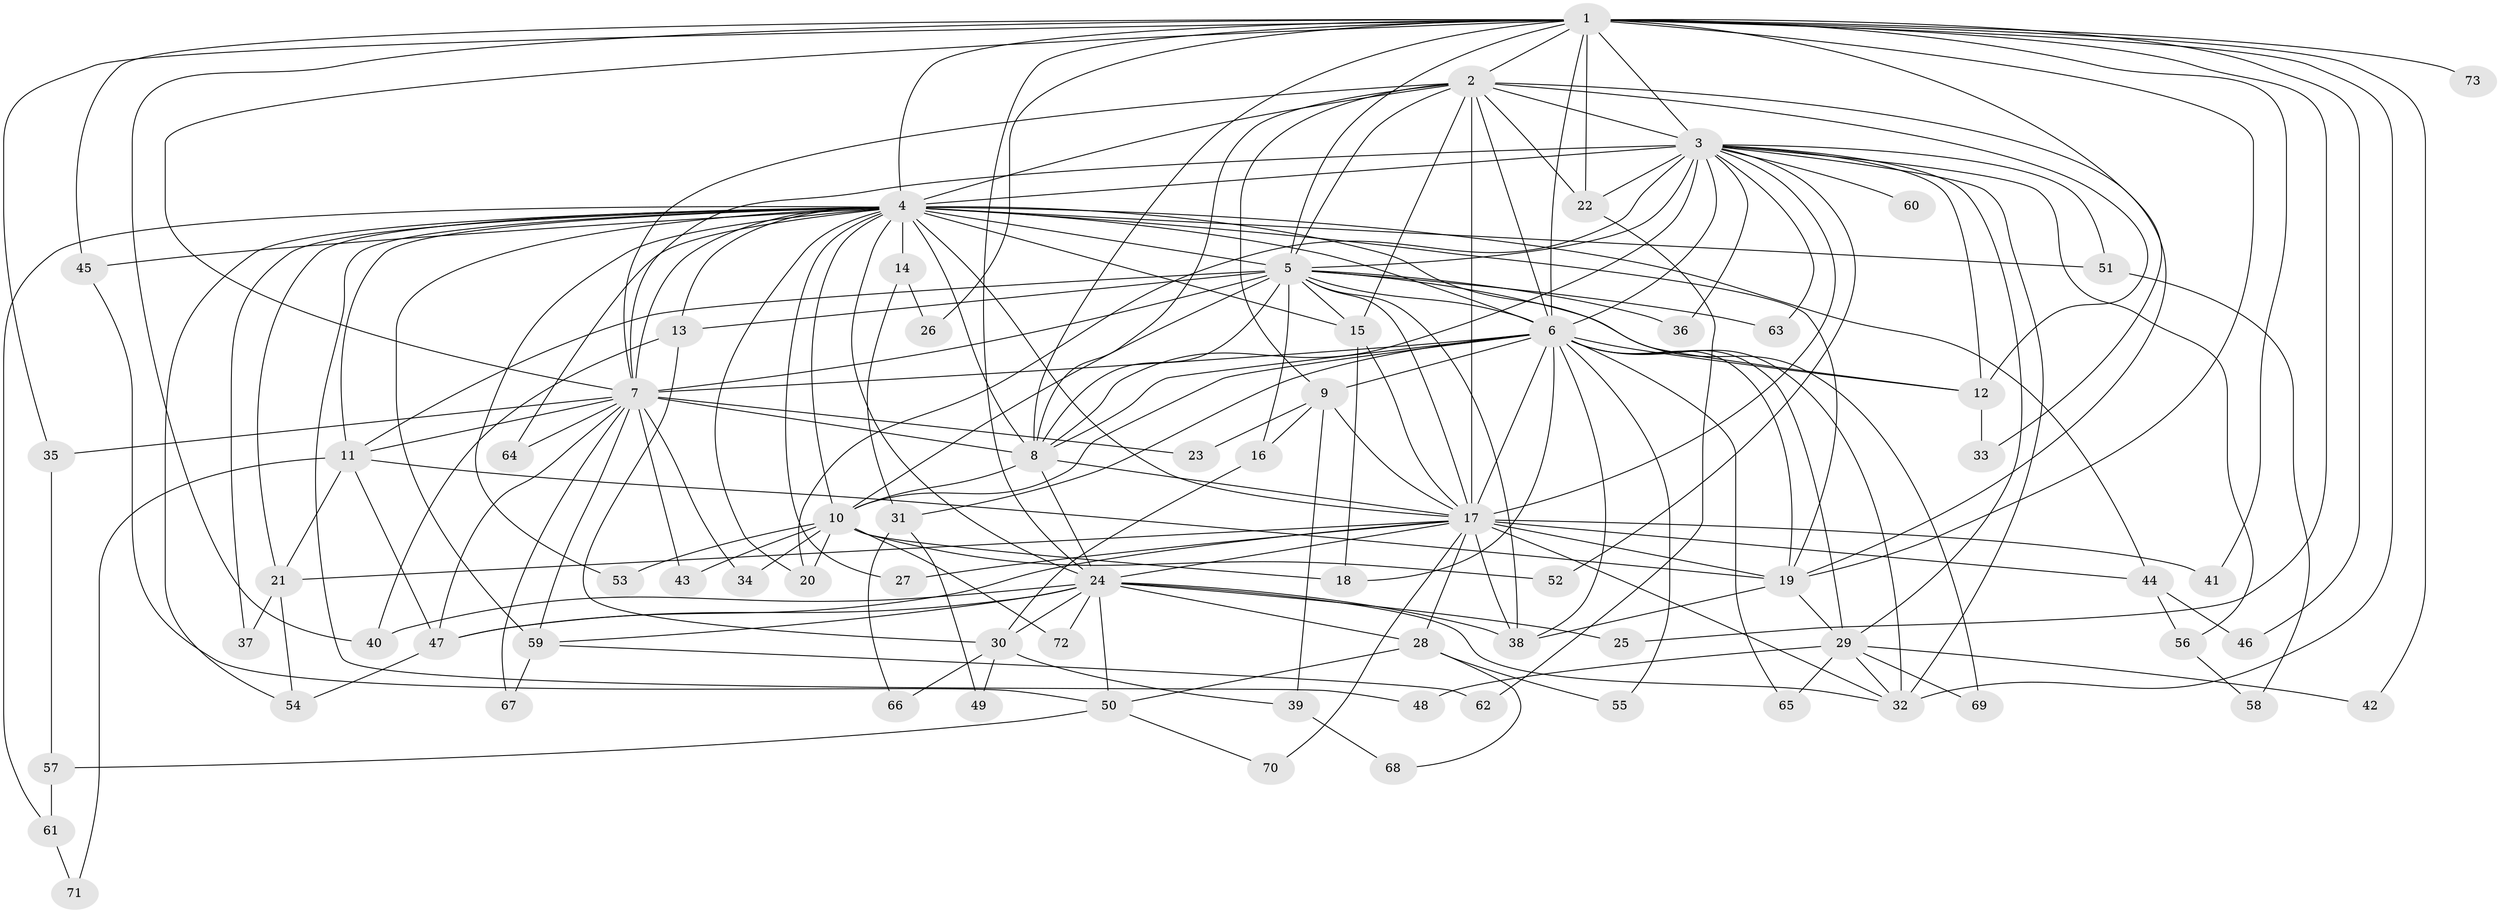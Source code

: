 // original degree distribution, {26: 0.006896551724137931, 32: 0.006896551724137931, 15: 0.006896551724137931, 45: 0.006896551724137931, 20: 0.013793103448275862, 23: 0.006896551724137931, 22: 0.006896551724137931, 24: 0.006896551724137931, 19: 0.006896551724137931, 5: 0.07586206896551724, 3: 0.19310344827586207, 4: 0.1103448275862069, 6: 0.027586206896551724, 2: 0.5172413793103449, 7: 0.006896551724137931}
// Generated by graph-tools (version 1.1) at 2025/34/03/09/25 02:34:51]
// undirected, 73 vertices, 192 edges
graph export_dot {
graph [start="1"]
  node [color=gray90,style=filled];
  1;
  2;
  3;
  4;
  5;
  6;
  7;
  8;
  9;
  10;
  11;
  12;
  13;
  14;
  15;
  16;
  17;
  18;
  19;
  20;
  21;
  22;
  23;
  24;
  25;
  26;
  27;
  28;
  29;
  30;
  31;
  32;
  33;
  34;
  35;
  36;
  37;
  38;
  39;
  40;
  41;
  42;
  43;
  44;
  45;
  46;
  47;
  48;
  49;
  50;
  51;
  52;
  53;
  54;
  55;
  56;
  57;
  58;
  59;
  60;
  61;
  62;
  63;
  64;
  65;
  66;
  67;
  68;
  69;
  70;
  71;
  72;
  73;
  1 -- 2 [weight=1.0];
  1 -- 3 [weight=3.0];
  1 -- 4 [weight=2.0];
  1 -- 5 [weight=2.0];
  1 -- 6 [weight=1.0];
  1 -- 7 [weight=1.0];
  1 -- 8 [weight=1.0];
  1 -- 19 [weight=1.0];
  1 -- 22 [weight=2.0];
  1 -- 24 [weight=1.0];
  1 -- 25 [weight=1.0];
  1 -- 26 [weight=1.0];
  1 -- 32 [weight=1.0];
  1 -- 33 [weight=1.0];
  1 -- 35 [weight=1.0];
  1 -- 40 [weight=1.0];
  1 -- 41 [weight=1.0];
  1 -- 42 [weight=1.0];
  1 -- 45 [weight=1.0];
  1 -- 46 [weight=1.0];
  1 -- 73 [weight=1.0];
  2 -- 3 [weight=2.0];
  2 -- 4 [weight=1.0];
  2 -- 5 [weight=2.0];
  2 -- 6 [weight=2.0];
  2 -- 7 [weight=1.0];
  2 -- 8 [weight=1.0];
  2 -- 9 [weight=2.0];
  2 -- 12 [weight=1.0];
  2 -- 15 [weight=1.0];
  2 -- 17 [weight=15.0];
  2 -- 19 [weight=1.0];
  2 -- 22 [weight=1.0];
  3 -- 4 [weight=2.0];
  3 -- 5 [weight=4.0];
  3 -- 6 [weight=2.0];
  3 -- 7 [weight=2.0];
  3 -- 8 [weight=3.0];
  3 -- 12 [weight=1.0];
  3 -- 17 [weight=2.0];
  3 -- 20 [weight=1.0];
  3 -- 22 [weight=1.0];
  3 -- 29 [weight=1.0];
  3 -- 32 [weight=2.0];
  3 -- 36 [weight=1.0];
  3 -- 51 [weight=1.0];
  3 -- 52 [weight=1.0];
  3 -- 56 [weight=1.0];
  3 -- 60 [weight=2.0];
  3 -- 63 [weight=1.0];
  4 -- 5 [weight=3.0];
  4 -- 6 [weight=2.0];
  4 -- 7 [weight=2.0];
  4 -- 8 [weight=1.0];
  4 -- 10 [weight=1.0];
  4 -- 11 [weight=1.0];
  4 -- 13 [weight=1.0];
  4 -- 14 [weight=1.0];
  4 -- 15 [weight=1.0];
  4 -- 17 [weight=5.0];
  4 -- 19 [weight=1.0];
  4 -- 20 [weight=1.0];
  4 -- 21 [weight=1.0];
  4 -- 24 [weight=4.0];
  4 -- 27 [weight=1.0];
  4 -- 37 [weight=1.0];
  4 -- 44 [weight=1.0];
  4 -- 45 [weight=1.0];
  4 -- 48 [weight=1.0];
  4 -- 51 [weight=1.0];
  4 -- 53 [weight=1.0];
  4 -- 54 [weight=1.0];
  4 -- 59 [weight=2.0];
  4 -- 61 [weight=1.0];
  4 -- 64 [weight=1.0];
  4 -- 69 [weight=1.0];
  5 -- 6 [weight=2.0];
  5 -- 7 [weight=2.0];
  5 -- 8 [weight=2.0];
  5 -- 10 [weight=1.0];
  5 -- 11 [weight=7.0];
  5 -- 12 [weight=1.0];
  5 -- 13 [weight=3.0];
  5 -- 15 [weight=1.0];
  5 -- 16 [weight=1.0];
  5 -- 17 [weight=1.0];
  5 -- 36 [weight=1.0];
  5 -- 38 [weight=1.0];
  5 -- 63 [weight=1.0];
  6 -- 7 [weight=1.0];
  6 -- 8 [weight=1.0];
  6 -- 9 [weight=2.0];
  6 -- 10 [weight=1.0];
  6 -- 12 [weight=1.0];
  6 -- 17 [weight=1.0];
  6 -- 18 [weight=1.0];
  6 -- 19 [weight=1.0];
  6 -- 29 [weight=1.0];
  6 -- 31 [weight=1.0];
  6 -- 32 [weight=1.0];
  6 -- 38 [weight=1.0];
  6 -- 55 [weight=1.0];
  6 -- 65 [weight=1.0];
  7 -- 8 [weight=1.0];
  7 -- 11 [weight=1.0];
  7 -- 23 [weight=1.0];
  7 -- 34 [weight=1.0];
  7 -- 35 [weight=1.0];
  7 -- 43 [weight=1.0];
  7 -- 47 [weight=1.0];
  7 -- 59 [weight=1.0];
  7 -- 64 [weight=1.0];
  7 -- 67 [weight=1.0];
  8 -- 10 [weight=2.0];
  8 -- 17 [weight=1.0];
  8 -- 24 [weight=11.0];
  9 -- 16 [weight=1.0];
  9 -- 17 [weight=1.0];
  9 -- 23 [weight=1.0];
  9 -- 39 [weight=1.0];
  10 -- 18 [weight=1.0];
  10 -- 20 [weight=1.0];
  10 -- 34 [weight=1.0];
  10 -- 43 [weight=2.0];
  10 -- 52 [weight=1.0];
  10 -- 53 [weight=1.0];
  10 -- 72 [weight=1.0];
  11 -- 19 [weight=1.0];
  11 -- 21 [weight=1.0];
  11 -- 47 [weight=1.0];
  11 -- 71 [weight=1.0];
  12 -- 33 [weight=1.0];
  13 -- 30 [weight=1.0];
  13 -- 40 [weight=1.0];
  14 -- 26 [weight=1.0];
  14 -- 31 [weight=1.0];
  15 -- 17 [weight=1.0];
  15 -- 18 [weight=1.0];
  16 -- 30 [weight=1.0];
  17 -- 19 [weight=1.0];
  17 -- 21 [weight=1.0];
  17 -- 24 [weight=1.0];
  17 -- 27 [weight=1.0];
  17 -- 28 [weight=1.0];
  17 -- 32 [weight=1.0];
  17 -- 38 [weight=2.0];
  17 -- 41 [weight=1.0];
  17 -- 44 [weight=1.0];
  17 -- 47 [weight=1.0];
  17 -- 70 [weight=1.0];
  19 -- 29 [weight=1.0];
  19 -- 38 [weight=1.0];
  21 -- 37 [weight=1.0];
  21 -- 54 [weight=1.0];
  22 -- 62 [weight=1.0];
  24 -- 25 [weight=1.0];
  24 -- 28 [weight=1.0];
  24 -- 30 [weight=1.0];
  24 -- 32 [weight=1.0];
  24 -- 38 [weight=1.0];
  24 -- 40 [weight=1.0];
  24 -- 47 [weight=1.0];
  24 -- 50 [weight=1.0];
  24 -- 59 [weight=1.0];
  24 -- 72 [weight=1.0];
  28 -- 50 [weight=1.0];
  28 -- 55 [weight=1.0];
  28 -- 68 [weight=1.0];
  29 -- 32 [weight=1.0];
  29 -- 42 [weight=1.0];
  29 -- 48 [weight=1.0];
  29 -- 65 [weight=1.0];
  29 -- 69 [weight=1.0];
  30 -- 39 [weight=1.0];
  30 -- 49 [weight=1.0];
  30 -- 66 [weight=1.0];
  31 -- 49 [weight=1.0];
  31 -- 66 [weight=1.0];
  35 -- 57 [weight=1.0];
  39 -- 68 [weight=1.0];
  44 -- 46 [weight=1.0];
  44 -- 56 [weight=1.0];
  45 -- 50 [weight=1.0];
  47 -- 54 [weight=1.0];
  50 -- 57 [weight=1.0];
  50 -- 70 [weight=1.0];
  51 -- 58 [weight=1.0];
  56 -- 58 [weight=1.0];
  57 -- 61 [weight=1.0];
  59 -- 62 [weight=1.0];
  59 -- 67 [weight=1.0];
  61 -- 71 [weight=1.0];
}
